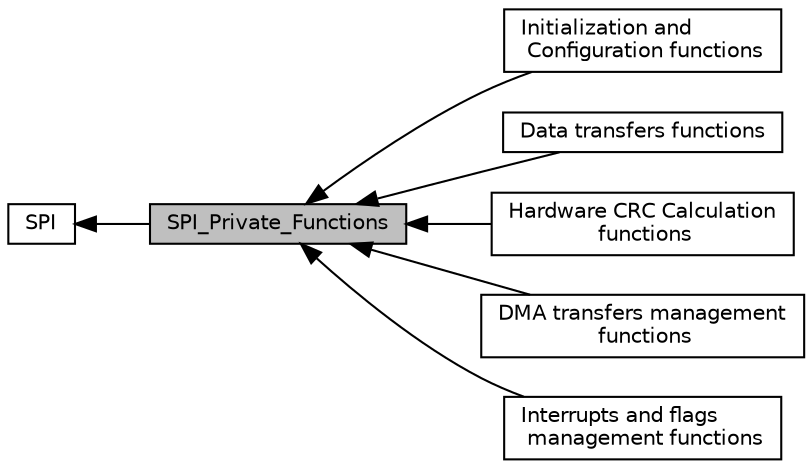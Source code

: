 digraph "SPI_Private_Functions"
{
  edge [fontname="Helvetica",fontsize="10",labelfontname="Helvetica",labelfontsize="10"];
  node [fontname="Helvetica",fontsize="10",shape=record];
  rankdir=LR;
  Node2 [label="Initialization and\l Configuration functions",height=0.2,width=0.4,color="black", fillcolor="white", style="filled",URL="$group___s_p_i___group1.html",tooltip="Initialization and Configuration functions. "];
  Node3 [label="Data transfers functions",height=0.2,width=0.4,color="black", fillcolor="white", style="filled",URL="$group___s_p_i___group2.html",tooltip="Data transfers functions. "];
  Node4 [label="Hardware CRC Calculation\l functions",height=0.2,width=0.4,color="black", fillcolor="white", style="filled",URL="$group___s_p_i___group3.html",tooltip="Hardware CRC Calculation functions. "];
  Node5 [label="DMA transfers management\l functions",height=0.2,width=0.4,color="black", fillcolor="white", style="filled",URL="$group___s_p_i___group4.html",tooltip="DMA transfers management functions. "];
  Node6 [label="Interrupts and flags\l management functions",height=0.2,width=0.4,color="black", fillcolor="white", style="filled",URL="$group___s_p_i___group5.html",tooltip="Interrupts and flags management functions. "];
  Node1 [label="SPI",height=0.2,width=0.4,color="black", fillcolor="white", style="filled",URL="$group___s_p_i.html",tooltip="SPI driver modules. "];
  Node0 [label="SPI_Private_Functions",height=0.2,width=0.4,color="black", fillcolor="grey75", style="filled", fontcolor="black"];
  Node1->Node0 [shape=plaintext, dir="back", style="solid"];
  Node0->Node2 [shape=plaintext, dir="back", style="solid"];
  Node0->Node3 [shape=plaintext, dir="back", style="solid"];
  Node0->Node4 [shape=plaintext, dir="back", style="solid"];
  Node0->Node5 [shape=plaintext, dir="back", style="solid"];
  Node0->Node6 [shape=plaintext, dir="back", style="solid"];
}
